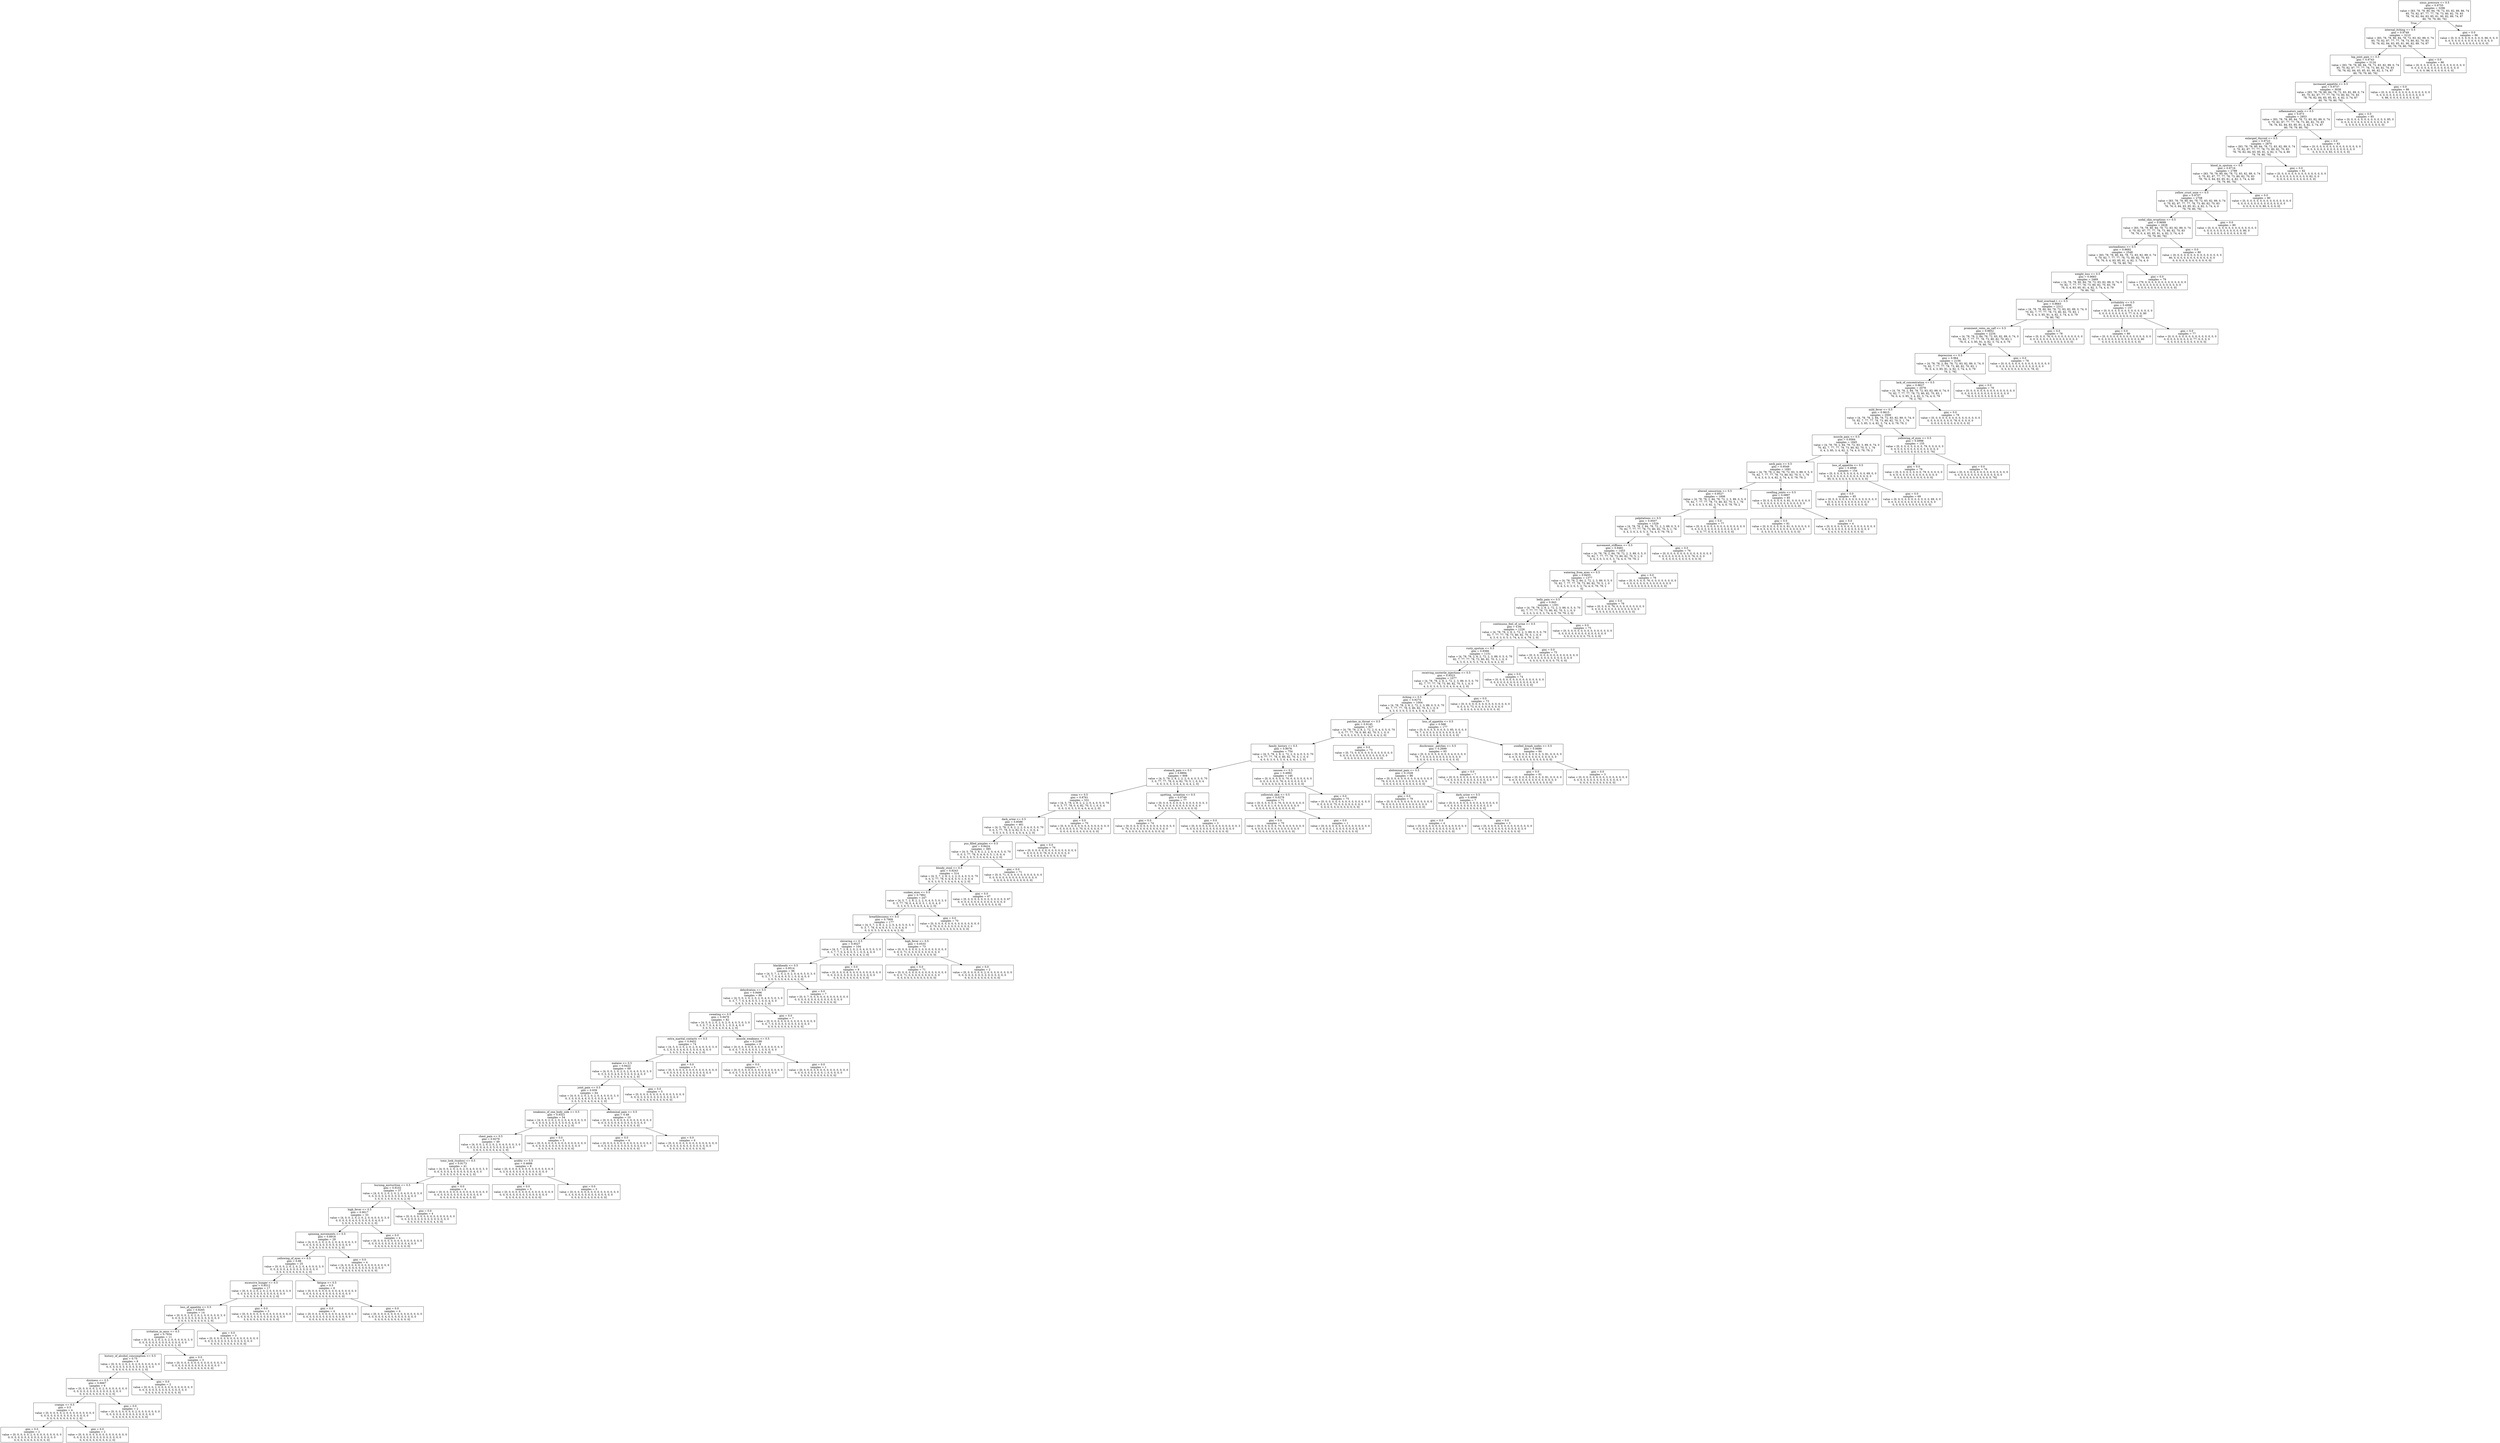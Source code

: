 digraph Tree {
node [shape=box] ;
0 [label="sinus_pressure <= 0.5\ngini = 0.9755\nsamples = 3296\nvalue = [83, 78, 78, 80, 84, 78, 72, 83, 82, 89, 86, 74\n85, 70, 82, 87, 77, 77, 78, 73, 80, 82, 70, 83\n78, 76, 82, 84, 83, 85, 81, 90, 82, 89, 74, 87\n80, 79, 79, 80, 76]"] ;
1 [label="internal_itching <= 0.5\ngini = 0.9749\nsamples = 3210\nvalue = [83, 78, 78, 80, 84, 78, 72, 83, 82, 89, 0, 74\n85, 70, 82, 87, 77, 77, 78, 73, 80, 82, 70, 83\n78, 76, 82, 84, 83, 85, 81, 90, 82, 89, 74, 87\n80, 79, 79, 80, 76]"] ;
0 -> 1 [labeldistance=2.5, labelangle=45, headlabel="True"] ;
2 [label="hip_joint_pain <= 0.5\ngini = 0.9743\nsamples = 3124\nvalue = [83, 78, 78, 80, 84, 78, 72, 83, 82, 89, 0, 74\n85, 70, 82, 87, 77, 77, 78, 73, 80, 82, 70, 83\n78, 76, 82, 84, 83, 85, 81, 90, 82, 3, 74, 87\n80, 79, 79, 80, 76]"] ;
1 -> 2 ;
3 [label="increased_appetite <= 0.5\ngini = 0.9737\nsamples = 3038\nvalue = [83, 78, 78, 80, 84, 78, 72, 83, 82, 89, 0, 74\n85, 70, 82, 87, 77, 77, 78, 73, 80, 82, 70, 83\n78, 76, 82, 84, 83, 85, 81, 4, 82, 3, 74, 87\n80, 79, 79, 80, 76]"] ;
2 -> 3 ;
4 [label="inflammatory_nails <= 0.5\ngini = 0.973\nsamples = 2953\nvalue = [83, 78, 78, 80, 84, 78, 72, 83, 82, 89, 0, 74\n0, 70, 82, 87, 77, 77, 78, 73, 80, 82, 70, 83\n78, 76, 82, 84, 83, 85, 81, 4, 82, 3, 74, 87\n80, 79, 79, 80, 76]"] ;
3 -> 4 ;
5 [label="enlarged_thyroid <= 0.5\ngini = 0.9723\nsamples = 2870\nvalue = [83, 78, 78, 80, 84, 78, 72, 83, 82, 89, 0, 74\n0, 70, 82, 87, 77, 77, 78, 73, 80, 82, 70, 83\n78, 76, 82, 84, 83, 85, 81, 4, 82, 3, 74, 4, 80\n79, 79, 80, 76]"] ;
4 -> 5 ;
6 [label="blood_in_sputum <= 0.5\ngini = 0.9716\nsamples = 2788\nvalue = [83, 78, 78, 80, 84, 78, 72, 83, 82, 89, 0, 74\n0, 70, 82, 87, 77, 77, 78, 73, 80, 82, 70, 83\n78, 76, 0, 84, 83, 85, 81, 4, 82, 3, 74, 4, 80\n79, 79, 80, 76]"] ;
5 -> 6 ;
7 [label="yellow_crust_ooze <= 0.5\ngini = 0.9707\nsamples = 2708\nvalue = [83, 78, 78, 80, 84, 78, 72, 83, 82, 89, 0, 74\n0, 70, 82, 87, 77, 77, 78, 73, 80, 82, 70, 83\n78, 76, 0, 84, 83, 85, 81, 4, 82, 3, 74, 4, 0\n79, 79, 80, 76]"] ;
6 -> 7 ;
8 [label="nodal_skin_eruptions <= 0.5\ngini = 0.9699\nsamples = 2628\nvalue = [83, 78, 78, 80, 84, 78, 72, 83, 82, 89, 0, 74\n0, 70, 82, 87, 77, 77, 78, 73, 80, 82, 70, 83\n78, 76, 0, 4, 83, 85, 81, 4, 82, 3, 74, 4, 0\n79, 79, 80, 76]"] ;
7 -> 8 ;
9 [label="unsteadiness <= 0.5\ngini = 0.9692\nsamples = 2548\nvalue = [83, 78, 78, 80, 84, 78, 72, 83, 82, 89, 0, 74\n0, 70, 82, 7, 77, 77, 78, 73, 80, 82, 70, 83\n78, 76, 0, 4, 83, 85, 81, 4, 82, 3, 74, 4, 0\n79, 79, 80, 76]"] ;
8 -> 9 ;
10 [label="weight_loss <= 0.5\ngini = 0.9683\nsamples = 2469\nvalue = [4, 78, 78, 80, 84, 78, 72, 83, 82, 89, 0, 74, 0\n70, 82, 7, 77, 77, 78, 73, 80, 82, 70, 83, 78\n76, 0, 4, 83, 85, 81, 4, 82, 3, 74, 4, 0, 79\n79, 80, 76]"] ;
9 -> 10 ;
11 [label="fluid_overload.1 <= 0.5\ngini = 0.9663\nsamples = 2312\nvalue = [4, 78, 78, 80, 84, 78, 72, 83, 82, 89, 0, 74, 0\n70, 82, 7, 77, 77, 78, 73, 80, 82, 70, 83, 1\n76, 0, 4, 3, 85, 81, 4, 82, 3, 74, 4, 0, 79\n79, 80, 76]"] ;
10 -> 11 ;
12 [label="prominent_veins_on_calf <= 0.5\ngini = 0.9652\nsamples = 2234\nvalue = [4, 78, 78, 2, 84, 78, 72, 83, 82, 89, 0, 74, 0\n70, 82, 7, 77, 77, 78, 73, 80, 82, 70, 83, 1\n76, 0, 4, 3, 85, 81, 4, 82, 3, 74, 4, 0, 79\n79, 80, 76]"] ;
11 -> 12 ;
13 [label="depression <= 0.5\ngini = 0.964\nsamples = 2156\nvalue = [4, 78, 78, 2, 84, 78, 72, 83, 82, 89, 0, 74, 0\n70, 82, 7, 77, 77, 78, 73, 80, 82, 70, 83, 1\n76, 0, 4, 3, 85, 81, 4, 82, 3, 74, 4, 0, 79\n79, 2, 76]"] ;
12 -> 13 ;
14 [label="lack_of_concentration <= 0.5\ngini = 0.9627\nsamples = 2078\nvalue = [4, 78, 78, 2, 84, 78, 72, 83, 82, 89, 0, 74, 0\n70, 82, 7, 77, 77, 78, 73, 80, 82, 70, 83, 1\n76, 0, 4, 3, 85, 3, 4, 82, 3, 74, 4, 0, 79\n79, 2, 76]"] ;
13 -> 14 ;
15 [label="mild_fever <= 0.5\ngini = 0.9615\nsamples = 2000\nvalue = [4, 78, 78, 2, 84, 78, 72, 83, 82, 89, 0, 74, 0\n70, 82, 7, 77, 77, 78, 73, 80, 82, 70, 5, 1, 76\n0, 4, 3, 85, 3, 4, 82, 3, 74, 4, 0, 79, 79, 2\n76]"] ;
14 -> 15 ;
16 [label="muscle_pain <= 0.5\ngini = 0.9584\nsamples = 1845\nvalue = [4, 78, 78, 2, 84, 78, 72, 83, 3, 89, 0, 74, 0\n70, 82, 7, 77, 77, 78, 73, 80, 82, 70, 5, 1, 76\n0, 4, 3, 85, 3, 4, 82, 3, 74, 4, 0, 79, 79, 2\n0]"] ;
15 -> 16 ;
17 [label="neck_pain <= 0.5\ngini = 0.9549\nsamples = 1691\nvalue = [4, 78, 78, 2, 84, 78, 72, 83, 3, 89, 0, 5, 0\n70, 82, 7, 77, 77, 78, 73, 80, 82, 70, 5, 1, 76\n0, 4, 3, 0, 3, 4, 82, 3, 74, 4, 0, 79, 79, 2\n0]"] ;
16 -> 17 ;
18 [label="altered_sensorium <= 0.5\ngini = 0.9527\nsamples = 1606\nvalue = [4, 78, 78, 2, 84, 78, 72, 2, 3, 89, 0, 5, 0\n70, 82, 7, 77, 77, 78, 73, 80, 82, 70, 5, 1, 76\n0, 4, 3, 0, 3, 0, 82, 3, 74, 4, 0, 79, 79, 2\n0]"] ;
17 -> 18 ;
19 [label="palpitations <= 0.5\ngini = 0.9507\nsamples = 1529\nvalue = [4, 78, 78, 2, 84, 78, 72, 2, 3, 89, 0, 5, 0\n70, 82, 7, 77, 77, 78, 73, 80, 82, 70, 5, 1, 76\n0, 4, 3, 0, 3, 0, 5, 3, 74, 4, 0, 79, 79, 2\n0]"] ;
18 -> 19 ;
20 [label="movement_stiffness <= 0.5\ngini = 0.9481\nsamples = 1453\nvalue = [4, 78, 78, 2, 84, 78, 72, 2, 3, 89, 0, 5, 0\n70, 82, 7, 77, 77, 78, 73, 80, 82, 70, 5, 1, 0\n0, 4, 3, 0, 3, 0, 5, 3, 74, 4, 0, 79, 79, 2\n0]"] ;
19 -> 20 ;
21 [label="watering_from_eyes <= 0.5\ngini = 0.9455\nsamples = 1377\nvalue = [4, 78, 78, 2, 84, 2, 72, 2, 3, 89, 0, 5, 0\n70, 82, 7, 77, 77, 78, 73, 80, 82, 70, 5, 1, 0\n0, 4, 3, 0, 3, 0, 5, 3, 74, 4, 0, 79, 79, 2\n0]"] ;
20 -> 21 ;
22 [label="belly_pain <= 0.5\ngini = 0.943\nsamples = 1301\nvalue = [4, 78, 78, 2, 8, 2, 72, 2, 3, 89, 0, 5, 0, 70\n82, 7, 77, 77, 78, 73, 80, 82, 70, 5, 1, 0, 0\n4, 3, 0, 3, 0, 5, 3, 74, 4, 0, 79, 79, 2, 0]"] ;
21 -> 22 ;
23 [label="continuous_feel_of_urine <= 0.5\ngini = 0.94\nsamples = 1226\nvalue = [4, 78, 78, 2, 8, 2, 72, 2, 3, 89, 0, 5, 0, 70\n82, 7, 77, 77, 78, 73, 80, 82, 70, 5, 1, 0, 0\n4, 3, 0, 3, 0, 5, 3, 74, 4, 0, 4, 79, 2, 0]"] ;
22 -> 23 ;
24 [label="rusty_sputum <= 0.5\ngini = 0.9366\nsamples = 1151\nvalue = [4, 78, 78, 2, 8, 2, 72, 2, 3, 89, 0, 5, 0, 70\n82, 7, 77, 77, 78, 73, 80, 82, 70, 5, 1, 0, 0\n4, 3, 0, 3, 0, 5, 3, 74, 4, 0, 4, 4, 2, 0]"] ;
23 -> 24 ;
25 [label="receiving_unsterile_injections <= 0.5\ngini = 0.9323\nsamples = 1077\nvalue = [4, 78, 78, 2, 8, 2, 72, 2, 3, 89, 0, 5, 0, 70\n82, 7, 77, 77, 78, 73, 80, 82, 70, 5, 1, 0, 0\n4, 3, 0, 3, 0, 5, 3, 0, 4, 0, 4, 4, 2, 0]"] ;
24 -> 25 ;
26 [label="itching <= 0.5\ngini = 0.9274\nsamples = 1004\nvalue = [4, 78, 78, 2, 8, 2, 72, 2, 3, 89, 0, 5, 0, 70\n82, 7, 77, 77, 78, 0, 80, 82, 70, 5, 1, 0, 0\n4, 3, 0, 3, 0, 5, 3, 0, 4, 0, 4, 4, 2, 0]"] ;
25 -> 26 ;
27 [label="patches_in_throat <= 0.5\ngini = 0.9145\nsamples = 827\nvalue = [4, 78, 78, 2, 8, 2, 72, 2, 0, 4, 0, 5, 0, 70\n3, 0, 77, 77, 78, 0, 80, 82, 70, 5, 1, 0, 0\n4, 0, 0, 3, 0, 5, 3, 0, 4, 0, 4, 4, 2, 0]"] ;
26 -> 27 ;
28 [label="family_history <= 0.5\ngini = 0.9078\nsamples = 754\nvalue = [4, 5, 78, 2, 8, 2, 72, 2, 0, 4, 0, 5, 0, 70\n3, 0, 77, 77, 78, 0, 80, 82, 70, 5, 1, 0, 0\n4, 0, 0, 3, 0, 5, 3, 0, 4, 0, 4, 4, 2, 0]"] ;
27 -> 28 ;
29 [label="stomach_pain <= 0.5\ngini = 0.8894\nsamples = 608\nvalue = [4, 5, 78, 2, 8, 2, 2, 2, 0, 4, 0, 5, 0, 70\n3, 0, 77, 77, 78, 0, 4, 82, 70, 5, 1, 0, 0, 4\n0, 0, 3, 0, 5, 3, 0, 4, 0, 4, 4, 2, 0]"] ;
28 -> 29 ;
30 [label="coma <= 0.5\ngini = 0.8761\nsamples = 531\nvalue = [4, 5, 78, 2, 8, 2, 2, 2, 0, 4, 0, 5, 0, 70\n0, 0, 3, 77, 78, 0, 4, 82, 70, 5, 1, 0, 0, 4\n0, 0, 3, 0, 5, 3, 0, 4, 0, 4, 4, 2, 0]"] ;
29 -> 30 ;
31 [label="dark_urine <= 0.5\ngini = 0.8586\nsamples = 461\nvalue = [4, 5, 78, 2, 8, 2, 2, 2, 0, 4, 0, 5, 0, 70\n0, 0, 3, 77, 78, 0, 4, 82, 0, 5, 1, 0, 0, 4\n0, 0, 3, 0, 5, 3, 0, 4, 0, 4, 4, 2, 0]"] ;
30 -> 31 ;
32 [label="pus_filled_pimples <= 0.5\ngini = 0.8424\nsamples = 385\nvalue = [4, 5, 78, 2, 8, 2, 2, 2, 0, 4, 0, 5, 0, 70\n0, 0, 3, 77, 78, 0, 4, 6, 0, 5, 1, 0, 0, 4\n0, 0, 3, 0, 5, 3, 0, 4, 0, 4, 4, 2, 0]"] ;
31 -> 32 ;
33 [label="bloody_stool <= 0.5\ngini = 0.8243\nsamples = 314\nvalue = [4, 5, 7, 2, 8, 2, 2, 2, 0, 4, 0, 5, 0, 70\n0, 0, 3, 77, 78, 0, 4, 6, 0, 5, 1, 0, 0, 4\n0, 0, 3, 0, 5, 3, 0, 4, 0, 4, 4, 2, 0]"] ;
32 -> 33 ;
34 [label="sunken_eyes <= 0.5\ngini = 0.7962\nsamples = 247\nvalue = [4, 5, 7, 2, 8, 2, 2, 2, 0, 4, 0, 5, 0, 3, 0\n0, 3, 77, 78, 0, 4, 6, 0, 5, 1, 0, 0, 4, 0\n0, 3, 0, 5, 3, 0, 4, 0, 4, 4, 2, 0]"] ;
33 -> 34 ;
35 [label="breathlessness <= 0.5\ngini = 0.7909\nsamples = 177\nvalue = [4, 5, 7, 2, 8, 2, 2, 2, 0, 4, 0, 5, 0, 3, 0\n0, 3, 7, 78, 0, 4, 6, 0, 5, 1, 0, 0, 4, 0\n0, 3, 0, 5, 3, 0, 4, 0, 4, 4, 2, 0]"] ;
34 -> 35 ;
36 [label="shivering <= 0.5\ngini = 0.9527\nsamples = 104\nvalue = [4, 5, 7, 2, 8, 2, 0, 2, 0, 4, 0, 5, 0, 3, 0\n0, 3, 7, 7, 0, 4, 6, 0, 5, 1, 0, 0, 4, 0, 0\n3, 0, 5, 3, 0, 4, 0, 4, 4, 2, 0]"] ;
35 -> 36 ;
37 [label="blackheads <= 0.5\ngini = 0.9514\nsamples = 96\nvalue = [4, 5, 7, 2, 0, 2, 0, 2, 0, 4, 0, 5, 0, 3, 0\n0, 3, 7, 7, 0, 4, 6, 0, 5, 1, 0, 0, 4, 0, 0\n3, 0, 5, 3, 0, 4, 0, 4, 4, 2, 0]"] ;
36 -> 37 ;
38 [label="dehydration <= 0.5\ngini = 0.9496\nsamples = 89\nvalue = [4, 5, 0, 2, 0, 2, 0, 2, 0, 4, 0, 5, 0, 3, 0\n0, 3, 7, 7, 0, 4, 6, 0, 5, 1, 0, 0, 4, 0, 0\n3, 0, 5, 3, 0, 4, 0, 4, 4, 2, 0]"] ;
37 -> 38 ;
39 [label="sweating <= 0.5\ngini = 0.9479\nsamples = 82\nvalue = [4, 5, 0, 2, 0, 2, 0, 2, 0, 4, 0, 5, 0, 3, 0\n0, 3, 0, 7, 0, 4, 6, 0, 5, 1, 0, 0, 4, 0, 0\n3, 0, 5, 3, 0, 4, 0, 4, 4, 2, 0]"] ;
38 -> 39 ;
40 [label="extra_marital_contacts <= 0.5\ngini = 0.9452\nsamples = 74\nvalue = [4, 5, 0, 2, 0, 2, 0, 2, 0, 4, 0, 5, 0, 3, 0\n0, 3, 0, 0, 0, 4, 6, 0, 5, 0, 0, 0, 4, 0, 0\n3, 0, 5, 3, 0, 4, 0, 4, 4, 2, 0]"] ;
39 -> 40 ;
41 [label="malaise <= 0.5\ngini = 0.9422\nsamples = 69\nvalue = [4, 0, 0, 2, 0, 2, 0, 2, 0, 4, 0, 5, 0, 3, 0\n0, 3, 0, 0, 0, 4, 6, 0, 5, 0, 0, 0, 4, 0, 0\n3, 0, 5, 3, 0, 4, 0, 4, 4, 2, 0]"] ;
40 -> 41 ;
42 [label="joint_pain <= 0.5\ngini = 0.939\nsamples = 64\nvalue = [4, 0, 0, 2, 0, 2, 0, 2, 0, 4, 0, 0, 0, 3, 0\n0, 3, 0, 0, 0, 4, 6, 0, 5, 0, 0, 0, 4, 0, 0\n3, 0, 5, 3, 0, 4, 0, 4, 4, 2, 0]"] ;
41 -> 42 ;
43 [label="weakness_of_one_body_side <= 0.5\ngini = 0.9321\nsamples = 54\nvalue = [4, 0, 0, 2, 0, 2, 0, 2, 0, 4, 0, 0, 0, 3, 0\n0, 3, 0, 0, 0, 4, 0, 0, 5, 0, 0, 0, 4, 0, 0\n3, 0, 5, 3, 0, 0, 0, 4, 4, 2, 0]"] ;
42 -> 43 ;
44 [label="chest_pain <= 0.5\ngini = 0.9279\nsamples = 49\nvalue = [4, 0, 0, 2, 0, 2, 0, 2, 0, 4, 0, 0, 0, 3, 0\n0, 3, 0, 0, 0, 4, 0, 0, 5, 0, 0, 0, 4, 0, 0\n3, 0, 0, 3, 0, 0, 0, 4, 4, 2, 0]"] ;
43 -> 44 ;
45 [label="toxic_look_(typhos) <= 0.5\ngini = 0.9173\nsamples = 41\nvalue = [4, 0, 0, 2, 0, 2, 0, 2, 0, 4, 0, 0, 0, 3, 0\n0, 0, 0, 0, 0, 4, 0, 0, 0, 0, 0, 0, 4, 0, 0\n3, 0, 0, 3, 0, 0, 0, 4, 4, 2, 0]"] ;
44 -> 45 ;
46 [label="burning_micturition <= 0.5\ngini = 0.9102\nsamples = 37\nvalue = [4, 0, 0, 2, 0, 2, 0, 2, 0, 4, 0, 0, 0, 3, 0\n0, 0, 0, 0, 0, 4, 0, 0, 0, 0, 0, 0, 4, 0, 0\n3, 0, 0, 3, 0, 0, 0, 0, 4, 2, 0]"] ;
45 -> 46 ;
47 [label="high_fever <= 0.5\ngini = 0.9017\nsamples = 33\nvalue = [4, 0, 0, 2, 0, 2, 0, 2, 0, 4, 0, 0, 0, 3, 0\n0, 0, 0, 0, 0, 4, 0, 0, 0, 0, 0, 0, 4, 0, 0\n3, 0, 0, 3, 0, 0, 0, 0, 0, 2, 0]"] ;
46 -> 47 ;
48 [label="spinning_movements <= 0.5\ngini = 0.8918\nsamples = 29\nvalue = [4, 0, 0, 2, 0, 2, 0, 2, 0, 4, 0, 0, 0, 3, 0\n0, 0, 0, 0, 0, 4, 0, 0, 0, 0, 0, 0, 0, 0, 0\n3, 0, 0, 3, 0, 0, 0, 0, 0, 2, 0]"] ;
47 -> 48 ;
49 [label="yellowing_of_eyes <= 0.5\ngini = 0.88\nsamples = 25\nvalue = [0, 0, 0, 2, 0, 2, 0, 2, 0, 4, 0, 0, 0, 3, 0\n0, 0, 0, 0, 0, 4, 0, 0, 0, 0, 0, 0, 0, 0, 0\n3, 0, 0, 3, 0, 0, 0, 0, 0, 2, 0]"] ;
48 -> 49 ;
50 [label="excessive_hunger <= 0.5\ngini = 0.8512\nsamples = 17\nvalue = [0, 0, 0, 2, 0, 2, 0, 2, 0, 0, 0, 0, 0, 3, 0\n0, 0, 0, 0, 0, 0, 0, 0, 0, 0, 0, 0, 0, 0, 0\n3, 0, 0, 3, 0, 0, 0, 0, 0, 2, 0]"] ;
49 -> 50 ;
51 [label="loss_of_appetite <= 0.5\ngini = 0.8265\nsamples = 14\nvalue = [0, 0, 0, 2, 0, 2, 0, 2, 0, 0, 0, 0, 0, 3, 0\n0, 0, 0, 0, 0, 0, 0, 0, 0, 0, 0, 0, 0, 0, 0\n0, 0, 0, 3, 0, 0, 0, 0, 0, 2, 0]"] ;
50 -> 51 ;
52 [label="irritation_in_anus <= 0.5\ngini = 0.7934\nsamples = 11\nvalue = [0, 0, 0, 2, 0, 2, 0, 2, 0, 0, 0, 0, 0, 3, 0\n0, 0, 0, 0, 0, 0, 0, 0, 0, 0, 0, 0, 0, 0, 0\n0, 0, 0, 0, 0, 0, 0, 0, 0, 2, 0]"] ;
51 -> 52 ;
53 [label="history_of_alcohol_consumption <= 0.5\ngini = 0.75\nsamples = 8\nvalue = [0, 0, 0, 2, 0, 2, 0, 2, 0, 0, 0, 0, 0, 0, 0\n0, 0, 0, 0, 0, 0, 0, 0, 0, 0, 0, 0, 0, 0, 0\n0, 0, 0, 0, 0, 0, 0, 0, 0, 2, 0]"] ;
52 -> 53 ;
54 [label="dizziness <= 0.5\ngini = 0.6667\nsamples = 6\nvalue = [0, 0, 0, 0, 0, 2, 0, 2, 0, 0, 0, 0, 0, 0, 0\n0, 0, 0, 0, 0, 0, 0, 0, 0, 0, 0, 0, 0, 0, 0\n0, 0, 0, 0, 0, 0, 0, 0, 0, 2, 0]"] ;
53 -> 54 ;
55 [label="cramps <= 0.5\ngini = 0.5\nsamples = 4\nvalue = [0, 0, 0, 0, 0, 2, 0, 0, 0, 0, 0, 0, 0, 0, 0\n0, 0, 0, 0, 0, 0, 0, 0, 0, 0, 0, 0, 0, 0, 0\n0, 0, 0, 0, 0, 0, 0, 0, 0, 2, 0]"] ;
54 -> 55 ;
56 [label="gini = 0.0\nsamples = 2\nvalue = [0, 0, 0, 0, 0, 2, 0, 0, 0, 0, 0, 0, 0, 0, 0\n0, 0, 0, 0, 0, 0, 0, 0, 0, 0, 0, 0, 0, 0, 0\n0, 0, 0, 0, 0, 0, 0, 0, 0, 0, 0]"] ;
55 -> 56 ;
57 [label="gini = 0.0\nsamples = 2\nvalue = [0, 0, 0, 0, 0, 0, 0, 0, 0, 0, 0, 0, 0, 0, 0\n0, 0, 0, 0, 0, 0, 0, 0, 0, 0, 0, 0, 0, 0, 0\n0, 0, 0, 0, 0, 0, 0, 0, 0, 2, 0]"] ;
55 -> 57 ;
58 [label="gini = 0.0\nsamples = 2\nvalue = [0, 0, 0, 0, 0, 0, 0, 2, 0, 0, 0, 0, 0, 0, 0\n0, 0, 0, 0, 0, 0, 0, 0, 0, 0, 0, 0, 0, 0, 0\n0, 0, 0, 0, 0, 0, 0, 0, 0, 0, 0]"] ;
54 -> 58 ;
59 [label="gini = 0.0\nsamples = 2\nvalue = [0, 0, 0, 2, 0, 0, 0, 0, 0, 0, 0, 0, 0, 0, 0\n0, 0, 0, 0, 0, 0, 0, 0, 0, 0, 0, 0, 0, 0, 0\n0, 0, 0, 0, 0, 0, 0, 0, 0, 0, 0]"] ;
53 -> 59 ;
60 [label="gini = 0.0\nsamples = 3\nvalue = [0, 0, 0, 0, 0, 0, 0, 0, 0, 0, 0, 0, 0, 3, 0\n0, 0, 0, 0, 0, 0, 0, 0, 0, 0, 0, 0, 0, 0, 0\n0, 0, 0, 0, 0, 0, 0, 0, 0, 0, 0]"] ;
52 -> 60 ;
61 [label="gini = 0.0\nsamples = 3\nvalue = [0, 0, 0, 0, 0, 0, 0, 0, 0, 0, 0, 0, 0, 0, 0\n0, 0, 0, 0, 0, 0, 0, 0, 0, 0, 0, 0, 0, 0, 0\n0, 0, 0, 3, 0, 0, 0, 0, 0, 0, 0]"] ;
51 -> 61 ;
62 [label="gini = 0.0\nsamples = 3\nvalue = [0, 0, 0, 0, 0, 0, 0, 0, 0, 0, 0, 0, 0, 0, 0\n0, 0, 0, 0, 0, 0, 0, 0, 0, 0, 0, 0, 0, 0, 0\n3, 0, 0, 0, 0, 0, 0, 0, 0, 0, 0]"] ;
50 -> 62 ;
63 [label="fatigue <= 0.5\ngini = 0.5\nsamples = 8\nvalue = [0, 0, 0, 0, 0, 0, 0, 0, 0, 4, 0, 0, 0, 0, 0\n0, 0, 0, 0, 0, 4, 0, 0, 0, 0, 0, 0, 0, 0, 0\n0, 0, 0, 0, 0, 0, 0, 0, 0, 0, 0]"] ;
49 -> 63 ;
64 [label="gini = 0.0\nsamples = 4\nvalue = [0, 0, 0, 0, 0, 0, 0, 0, 0, 4, 0, 0, 0, 0, 0\n0, 0, 0, 0, 0, 0, 0, 0, 0, 0, 0, 0, 0, 0, 0\n0, 0, 0, 0, 0, 0, 0, 0, 0, 0, 0]"] ;
63 -> 64 ;
65 [label="gini = 0.0\nsamples = 4\nvalue = [0, 0, 0, 0, 0, 0, 0, 0, 0, 0, 0, 0, 0, 0, 0\n0, 0, 0, 0, 0, 4, 0, 0, 0, 0, 0, 0, 0, 0, 0\n0, 0, 0, 0, 0, 0, 0, 0, 0, 0, 0]"] ;
63 -> 65 ;
66 [label="gini = 0.0\nsamples = 4\nvalue = [4, 0, 0, 0, 0, 0, 0, 0, 0, 0, 0, 0, 0, 0, 0\n0, 0, 0, 0, 0, 0, 0, 0, 0, 0, 0, 0, 0, 0, 0\n0, 0, 0, 0, 0, 0, 0, 0, 0, 0, 0]"] ;
48 -> 66 ;
67 [label="gini = 0.0\nsamples = 4\nvalue = [0, 0, 0, 0, 0, 0, 0, 0, 0, 0, 0, 0, 0, 0, 0\n0, 0, 0, 0, 0, 0, 0, 0, 0, 0, 0, 0, 4, 0, 0\n0, 0, 0, 0, 0, 0, 0, 0, 0, 0, 0]"] ;
47 -> 67 ;
68 [label="gini = 0.0\nsamples = 4\nvalue = [0, 0, 0, 0, 0, 0, 0, 0, 0, 0, 0, 0, 0, 0, 0\n0, 0, 0, 0, 0, 0, 0, 0, 0, 0, 0, 0, 0, 0, 0\n0, 0, 0, 0, 0, 0, 0, 0, 4, 0, 0]"] ;
46 -> 68 ;
69 [label="gini = 0.0\nsamples = 4\nvalue = [0, 0, 0, 0, 0, 0, 0, 0, 0, 0, 0, 0, 0, 0, 0\n0, 0, 0, 0, 0, 0, 0, 0, 0, 0, 0, 0, 0, 0, 0\n0, 0, 0, 0, 0, 0, 0, 4, 0, 0, 0]"] ;
45 -> 69 ;
70 [label="acidity <= 0.5\ngini = 0.4688\nsamples = 8\nvalue = [0, 0, 0, 0, 0, 0, 0, 0, 0, 0, 0, 0, 0, 0, 0\n0, 3, 0, 0, 0, 0, 0, 0, 5, 0, 0, 0, 0, 0, 0\n0, 0, 0, 0, 0, 0, 0, 0, 0, 0, 0]"] ;
44 -> 70 ;
71 [label="gini = 0.0\nsamples = 5\nvalue = [0, 0, 0, 0, 0, 0, 0, 0, 0, 0, 0, 0, 0, 0, 0\n0, 0, 0, 0, 0, 0, 0, 0, 5, 0, 0, 0, 0, 0, 0\n0, 0, 0, 0, 0, 0, 0, 0, 0, 0, 0]"] ;
70 -> 71 ;
72 [label="gini = 0.0\nsamples = 3\nvalue = [0, 0, 0, 0, 0, 0, 0, 0, 0, 0, 0, 0, 0, 0, 0\n0, 3, 0, 0, 0, 0, 0, 0, 0, 0, 0, 0, 0, 0, 0\n0, 0, 0, 0, 0, 0, 0, 0, 0, 0, 0]"] ;
70 -> 72 ;
73 [label="gini = 0.0\nsamples = 5\nvalue = [0, 0, 0, 0, 0, 0, 0, 0, 0, 0, 0, 0, 0, 0, 0\n0, 0, 0, 0, 0, 0, 0, 0, 0, 0, 0, 0, 0, 0, 0\n0, 0, 5, 0, 0, 0, 0, 0, 0, 0, 0]"] ;
43 -> 73 ;
74 [label="abdominal_pain <= 0.5\ngini = 0.48\nsamples = 10\nvalue = [0, 0, 0, 0, 0, 0, 0, 0, 0, 0, 0, 0, 0, 0, 0\n0, 0, 0, 0, 0, 0, 6, 0, 0, 0, 0, 0, 0, 0, 0\n0, 0, 0, 0, 0, 4, 0, 0, 0, 0, 0]"] ;
42 -> 74 ;
75 [label="gini = 0.0\nsamples = 4\nvalue = [0, 0, 0, 0, 0, 0, 0, 0, 0, 0, 0, 0, 0, 0, 0\n0, 0, 0, 0, 0, 0, 0, 0, 0, 0, 0, 0, 0, 0, 0\n0, 0, 0, 0, 0, 4, 0, 0, 0, 0, 0]"] ;
74 -> 75 ;
76 [label="gini = 0.0\nsamples = 6\nvalue = [0, 0, 0, 0, 0, 0, 0, 0, 0, 0, 0, 0, 0, 0, 0\n0, 0, 0, 0, 0, 0, 6, 0, 0, 0, 0, 0, 0, 0, 0\n0, 0, 0, 0, 0, 0, 0, 0, 0, 0, 0]"] ;
74 -> 76 ;
77 [label="gini = 0.0\nsamples = 5\nvalue = [0, 0, 0, 0, 0, 0, 0, 0, 0, 0, 0, 5, 0, 0, 0\n0, 0, 0, 0, 0, 0, 0, 0, 0, 0, 0, 0, 0, 0, 0\n0, 0, 0, 0, 0, 0, 0, 0, 0, 0, 0]"] ;
41 -> 77 ;
78 [label="gini = 0.0\nsamples = 5\nvalue = [0, 5, 0, 0, 0, 0, 0, 0, 0, 0, 0, 0, 0, 0, 0\n0, 0, 0, 0, 0, 0, 0, 0, 0, 0, 0, 0, 0, 0, 0\n0, 0, 0, 0, 0, 0, 0, 0, 0, 0, 0]"] ;
40 -> 78 ;
79 [label="muscle_weakness <= 0.5\ngini = 0.2188\nsamples = 8\nvalue = [0, 0, 0, 0, 0, 0, 0, 0, 0, 0, 0, 0, 0, 0, 0\n0, 0, 0, 7, 0, 0, 0, 0, 0, 1, 0, 0, 0, 0, 0\n0, 0, 0, 0, 0, 0, 0, 0, 0, 0, 0]"] ;
39 -> 79 ;
80 [label="gini = 0.0\nsamples = 7\nvalue = [0, 0, 0, 0, 0, 0, 0, 0, 0, 0, 0, 0, 0, 0, 0\n0, 0, 0, 7, 0, 0, 0, 0, 0, 0, 0, 0, 0, 0, 0\n0, 0, 0, 0, 0, 0, 0, 0, 0, 0, 0]"] ;
79 -> 80 ;
81 [label="gini = 0.0\nsamples = 1\nvalue = [0, 0, 0, 0, 0, 0, 0, 0, 0, 0, 0, 0, 0, 0, 0\n0, 0, 0, 0, 0, 0, 0, 0, 0, 1, 0, 0, 0, 0, 0\n0, 0, 0, 0, 0, 0, 0, 0, 0, 0, 0]"] ;
79 -> 81 ;
82 [label="gini = 0.0\nsamples = 7\nvalue = [0, 0, 0, 0, 0, 0, 0, 0, 0, 0, 0, 0, 0, 0, 0\n0, 0, 7, 0, 0, 0, 0, 0, 0, 0, 0, 0, 0, 0, 0\n0, 0, 0, 0, 0, 0, 0, 0, 0, 0, 0]"] ;
38 -> 82 ;
83 [label="gini = 0.0\nsamples = 7\nvalue = [0, 0, 7, 0, 0, 0, 0, 0, 0, 0, 0, 0, 0, 0, 0\n0, 0, 0, 0, 0, 0, 0, 0, 0, 0, 0, 0, 0, 0, 0\n0, 0, 0, 0, 0, 0, 0, 0, 0, 0, 0]"] ;
37 -> 83 ;
84 [label="gini = 0.0\nsamples = 8\nvalue = [0, 0, 0, 0, 8, 0, 0, 0, 0, 0, 0, 0, 0, 0, 0\n0, 0, 0, 0, 0, 0, 0, 0, 0, 0, 0, 0, 0, 0, 0\n0, 0, 0, 0, 0, 0, 0, 0, 0, 0, 0]"] ;
36 -> 84 ;
85 [label="high_fever <= 0.5\ngini = 0.0533\nsamples = 73\nvalue = [0, 0, 0, 0, 0, 0, 2, 0, 0, 0, 0, 0, 0, 0, 0\n0, 0, 0, 71, 0, 0, 0, 0, 0, 0, 0, 0, 0, 0\n0, 0, 0, 0, 0, 0, 0, 0, 0, 0, 0, 0]"] ;
35 -> 85 ;
86 [label="gini = 0.0\nsamples = 71\nvalue = [0, 0, 0, 0, 0, 0, 0, 0, 0, 0, 0, 0, 0, 0, 0\n0, 0, 0, 71, 0, 0, 0, 0, 0, 0, 0, 0, 0, 0\n0, 0, 0, 0, 0, 0, 0, 0, 0, 0, 0, 0]"] ;
85 -> 86 ;
87 [label="gini = 0.0\nsamples = 2\nvalue = [0, 0, 0, 0, 0, 0, 2, 0, 0, 0, 0, 0, 0, 0, 0\n0, 0, 0, 0, 0, 0, 0, 0, 0, 0, 0, 0, 0, 0, 0\n0, 0, 0, 0, 0, 0, 0, 0, 0, 0, 0]"] ;
85 -> 87 ;
88 [label="gini = 0.0\nsamples = 70\nvalue = [0, 0, 0, 0, 0, 0, 0, 0, 0, 0, 0, 0, 0, 0, 0\n0, 0, 70, 0, 0, 0, 0, 0, 0, 0, 0, 0, 0, 0\n0, 0, 0, 0, 0, 0, 0, 0, 0, 0, 0, 0]"] ;
34 -> 88 ;
89 [label="gini = 0.0\nsamples = 67\nvalue = [0, 0, 0, 0, 0, 0, 0, 0, 0, 0, 0, 0, 0, 67\n0, 0, 0, 0, 0, 0, 0, 0, 0, 0, 0, 0, 0, 0, 0\n0, 0, 0, 0, 0, 0, 0, 0, 0, 0, 0, 0]"] ;
33 -> 89 ;
90 [label="gini = 0.0\nsamples = 71\nvalue = [0, 0, 71, 0, 0, 0, 0, 0, 0, 0, 0, 0, 0, 0\n0, 0, 0, 0, 0, 0, 0, 0, 0, 0, 0, 0, 0, 0, 0\n0, 0, 0, 0, 0, 0, 0, 0, 0, 0, 0, 0]"] ;
32 -> 90 ;
91 [label="gini = 0.0\nsamples = 76\nvalue = [0, 0, 0, 0, 0, 0, 0, 0, 0, 0, 0, 0, 0, 0, 0\n0, 0, 0, 0, 0, 0, 76, 0, 0, 0, 0, 0, 0, 0\n0, 0, 0, 0, 0, 0, 0, 0, 0, 0, 0, 0]"] ;
31 -> 91 ;
92 [label="gini = 0.0\nsamples = 70\nvalue = [0, 0, 0, 0, 0, 0, 0, 0, 0, 0, 0, 0, 0, 0, 0\n0, 0, 0, 0, 0, 0, 0, 70, 0, 0, 0, 0, 0, 0\n0, 0, 0, 0, 0, 0, 0, 0, 0, 0, 0, 0]"] ;
30 -> 92 ;
93 [label="spotting_ urination <= 0.5\ngini = 0.0749\nsamples = 77\nvalue = [0, 0, 0, 0, 0, 0, 0, 0, 0, 0, 0, 0, 0, 0, 3\n0, 74, 0, 0, 0, 0, 0, 0, 0, 0, 0, 0, 0, 0\n0, 0, 0, 0, 0, 0, 0, 0, 0, 0, 0, 0]"] ;
29 -> 93 ;
94 [label="gini = 0.0\nsamples = 74\nvalue = [0, 0, 0, 0, 0, 0, 0, 0, 0, 0, 0, 0, 0, 0, 0\n0, 74, 0, 0, 0, 0, 0, 0, 0, 0, 0, 0, 0, 0\n0, 0, 0, 0, 0, 0, 0, 0, 0, 0, 0, 0]"] ;
93 -> 94 ;
95 [label="gini = 0.0\nsamples = 3\nvalue = [0, 0, 0, 0, 0, 0, 0, 0, 0, 0, 0, 0, 0, 0, 3\n0, 0, 0, 0, 0, 0, 0, 0, 0, 0, 0, 0, 0, 0, 0\n0, 0, 0, 0, 0, 0, 0, 0, 0, 0, 0]"] ;
93 -> 95 ;
96 [label="nausea <= 0.5\ngini = 0.4992\nsamples = 146\nvalue = [0, 0, 0, 0, 0, 0, 70, 0, 0, 0, 0, 0, 0, 0\n0, 0, 0, 0, 0, 0, 76, 0, 0, 0, 0, 0, 0, 0\n0, 0, 0, 0, 0, 0, 0, 0, 0, 0, 0, 0, 0]"] ;
28 -> 96 ;
97 [label="yellowish_skin <= 0.5\ngini = 0.0278\nsamples = 71\nvalue = [0, 0, 0, 0, 0, 0, 70, 0, 0, 0, 0, 0, 0, 0\n0, 0, 0, 0, 0, 0, 1, 0, 0, 0, 0, 0, 0, 0, 0\n0, 0, 0, 0, 0, 0, 0, 0, 0, 0, 0, 0]"] ;
96 -> 97 ;
98 [label="gini = 0.0\nsamples = 70\nvalue = [0, 0, 0, 0, 0, 0, 70, 0, 0, 0, 0, 0, 0, 0\n0, 0, 0, 0, 0, 0, 0, 0, 0, 0, 0, 0, 0, 0, 0\n0, 0, 0, 0, 0, 0, 0, 0, 0, 0, 0, 0]"] ;
97 -> 98 ;
99 [label="gini = 0.0\nsamples = 1\nvalue = [0, 0, 0, 0, 0, 0, 0, 0, 0, 0, 0, 0, 0, 0, 0\n0, 0, 0, 0, 0, 1, 0, 0, 0, 0, 0, 0, 0, 0, 0\n0, 0, 0, 0, 0, 0, 0, 0, 0, 0, 0]"] ;
97 -> 99 ;
100 [label="gini = 0.0\nsamples = 75\nvalue = [0, 0, 0, 0, 0, 0, 0, 0, 0, 0, 0, 0, 0, 0, 0\n0, 0, 0, 0, 0, 75, 0, 0, 0, 0, 0, 0, 0, 0\n0, 0, 0, 0, 0, 0, 0, 0, 0, 0, 0, 0]"] ;
96 -> 100 ;
101 [label="gini = 0.0\nsamples = 73\nvalue = [0, 73, 0, 0, 0, 0, 0, 0, 0, 0, 0, 0, 0, 0\n0, 0, 0, 0, 0, 0, 0, 0, 0, 0, 0, 0, 0, 0, 0\n0, 0, 0, 0, 0, 0, 0, 0, 0, 0, 0, 0]"] ;
27 -> 101 ;
102 [label="loss_of_appetite <= 0.5\ngini = 0.568\nsamples = 177\nvalue = [0, 0, 0, 0, 0, 0, 0, 0, 3, 85, 0, 0, 0, 0\n79, 7, 0, 0, 0, 0, 0, 0, 0, 0, 0, 0, 0, 0\n3, 0, 0, 0, 0, 0, 0, 0, 0, 0, 0, 0, 0]"] ;
26 -> 102 ;
103 [label="dischromic _patches <= 0.5\ngini = 0.2699\nsamples = 93\nvalue = [0, 0, 0, 0, 0, 0, 0, 0, 0, 4, 0, 0, 0, 0\n79, 7, 0, 0, 0, 0, 0, 0, 0, 0, 0, 0, 0, 0\n3, 0, 0, 0, 0, 0, 0, 0, 0, 0, 0, 0, 0]"] ;
102 -> 103 ;
104 [label="abdominal_pain <= 0.5\ngini = 0.1528\nsamples = 86\nvalue = [0, 0, 0, 0, 0, 0, 0, 0, 0, 4, 0, 0, 0, 0\n79, 0, 0, 0, 0, 0, 0, 0, 0, 0, 0, 0, 0, 0\n3, 0, 0, 0, 0, 0, 0, 0, 0, 0, 0, 0, 0]"] ;
103 -> 104 ;
105 [label="gini = 0.0\nsamples = 79\nvalue = [0, 0, 0, 0, 0, 0, 0, 0, 0, 0, 0, 0, 0, 0\n79, 0, 0, 0, 0, 0, 0, 0, 0, 0, 0, 0, 0, 0\n0, 0, 0, 0, 0, 0, 0, 0, 0, 0, 0, 0, 0]"] ;
104 -> 105 ;
106 [label="dark_urine <= 0.5\ngini = 0.4898\nsamples = 7\nvalue = [0, 0, 0, 0, 0, 0, 0, 0, 0, 4, 0, 0, 0, 0, 0\n0, 0, 0, 0, 0, 0, 0, 0, 0, 0, 0, 0, 0, 3, 0\n0, 0, 0, 0, 0, 0, 0, 0, 0, 0, 0]"] ;
104 -> 106 ;
107 [label="gini = 0.0\nsamples = 4\nvalue = [0, 0, 0, 0, 0, 0, 0, 0, 0, 4, 0, 0, 0, 0, 0\n0, 0, 0, 0, 0, 0, 0, 0, 0, 0, 0, 0, 0, 0, 0\n0, 0, 0, 0, 0, 0, 0, 0, 0, 0, 0]"] ;
106 -> 107 ;
108 [label="gini = 0.0\nsamples = 3\nvalue = [0, 0, 0, 0, 0, 0, 0, 0, 0, 0, 0, 0, 0, 0, 0\n0, 0, 0, 0, 0, 0, 0, 0, 0, 0, 0, 0, 0, 3, 0\n0, 0, 0, 0, 0, 0, 0, 0, 0, 0, 0]"] ;
106 -> 108 ;
109 [label="gini = 0.0\nsamples = 7\nvalue = [0, 0, 0, 0, 0, 0, 0, 0, 0, 0, 0, 0, 0, 0, 0\n7, 0, 0, 0, 0, 0, 0, 0, 0, 0, 0, 0, 0, 0, 0\n0, 0, 0, 0, 0, 0, 0, 0, 0, 0, 0]"] ;
103 -> 109 ;
110 [label="swelled_lymph_nodes <= 0.5\ngini = 0.0689\nsamples = 84\nvalue = [0, 0, 0, 0, 0, 0, 0, 0, 3, 81, 0, 0, 0, 0\n0, 0, 0, 0, 0, 0, 0, 0, 0, 0, 0, 0, 0, 0, 0\n0, 0, 0, 0, 0, 0, 0, 0, 0, 0, 0, 0]"] ;
102 -> 110 ;
111 [label="gini = 0.0\nsamples = 81\nvalue = [0, 0, 0, 0, 0, 0, 0, 0, 0, 81, 0, 0, 0, 0\n0, 0, 0, 0, 0, 0, 0, 0, 0, 0, 0, 0, 0, 0, 0\n0, 0, 0, 0, 0, 0, 0, 0, 0, 0, 0, 0]"] ;
110 -> 111 ;
112 [label="gini = 0.0\nsamples = 3\nvalue = [0, 0, 0, 0, 0, 0, 0, 0, 3, 0, 0, 0, 0, 0, 0\n0, 0, 0, 0, 0, 0, 0, 0, 0, 0, 0, 0, 0, 0, 0\n0, 0, 0, 0, 0, 0, 0, 0, 0, 0, 0]"] ;
110 -> 112 ;
113 [label="gini = 0.0\nsamples = 73\nvalue = [0, 0, 0, 0, 0, 0, 0, 0, 0, 0, 0, 0, 0, 0, 0\n0, 0, 0, 0, 73, 0, 0, 0, 0, 0, 0, 0, 0, 0\n0, 0, 0, 0, 0, 0, 0, 0, 0, 0, 0, 0]"] ;
25 -> 113 ;
114 [label="gini = 0.0\nsamples = 74\nvalue = [0, 0, 0, 0, 0, 0, 0, 0, 0, 0, 0, 0, 0, 0, 0\n0, 0, 0, 0, 0, 0, 0, 0, 0, 0, 0, 0, 0, 0, 0\n0, 0, 0, 0, 74, 0, 0, 0, 0, 0, 0]"] ;
24 -> 114 ;
115 [label="gini = 0.0\nsamples = 75\nvalue = [0, 0, 0, 0, 0, 0, 0, 0, 0, 0, 0, 0, 0, 0, 0\n0, 0, 0, 0, 0, 0, 0, 0, 0, 0, 0, 0, 0, 0, 0\n0, 0, 0, 0, 0, 0, 0, 0, 75, 0, 0]"] ;
23 -> 115 ;
116 [label="gini = 0.0\nsamples = 75\nvalue = [0, 0, 0, 0, 0, 0, 0, 0, 0, 0, 0, 0, 0, 0, 0\n0, 0, 0, 0, 0, 0, 0, 0, 0, 0, 0, 0, 0, 0, 0\n0, 0, 0, 0, 0, 0, 0, 75, 0, 0, 0]"] ;
22 -> 116 ;
117 [label="gini = 0.0\nsamples = 76\nvalue = [0, 0, 0, 0, 76, 0, 0, 0, 0, 0, 0, 0, 0, 0\n0, 0, 0, 0, 0, 0, 0, 0, 0, 0, 0, 0, 0, 0, 0\n0, 0, 0, 0, 0, 0, 0, 0, 0, 0, 0, 0]"] ;
21 -> 117 ;
118 [label="gini = 0.0\nsamples = 76\nvalue = [0, 0, 0, 0, 0, 76, 0, 0, 0, 0, 0, 0, 0, 0\n0, 0, 0, 0, 0, 0, 0, 0, 0, 0, 0, 0, 0, 0, 0\n0, 0, 0, 0, 0, 0, 0, 0, 0, 0, 0, 0]"] ;
20 -> 118 ;
119 [label="gini = 0.0\nsamples = 76\nvalue = [0, 0, 0, 0, 0, 0, 0, 0, 0, 0, 0, 0, 0, 0, 0\n0, 0, 0, 0, 0, 0, 0, 0, 0, 0, 76, 0, 0, 0\n0, 0, 0, 0, 0, 0, 0, 0, 0, 0, 0, 0]"] ;
19 -> 119 ;
120 [label="gini = 0.0\nsamples = 77\nvalue = [0, 0, 0, 0, 0, 0, 0, 0, 0, 0, 0, 0, 0, 0, 0\n0, 0, 0, 0, 0, 0, 0, 0, 0, 0, 0, 0, 0, 0, 0\n0, 0, 77, 0, 0, 0, 0, 0, 0, 0, 0]"] ;
18 -> 120 ;
121 [label="swelling_joints <= 0.5\ngini = 0.0897\nsamples = 85\nvalue = [0, 0, 0, 0, 0, 0, 0, 81, 0, 0, 0, 0, 0, 0\n0, 0, 0, 0, 0, 0, 0, 0, 0, 0, 0, 0, 0, 0, 0\n0, 0, 4, 0, 0, 0, 0, 0, 0, 0, 0, 0]"] ;
17 -> 121 ;
122 [label="gini = 0.0\nsamples = 81\nvalue = [0, 0, 0, 0, 0, 0, 0, 81, 0, 0, 0, 0, 0, 0\n0, 0, 0, 0, 0, 0, 0, 0, 0, 0, 0, 0, 0, 0, 0\n0, 0, 0, 0, 0, 0, 0, 0, 0, 0, 0, 0]"] ;
121 -> 122 ;
123 [label="gini = 0.0\nsamples = 4\nvalue = [0, 0, 0, 0, 0, 0, 0, 0, 0, 0, 0, 0, 0, 0, 0\n0, 0, 0, 0, 0, 0, 0, 0, 0, 0, 0, 0, 0, 0, 0\n0, 4, 0, 0, 0, 0, 0, 0, 0, 0, 0]"] ;
121 -> 123 ;
124 [label="loss_of_appetite <= 0.5\ngini = 0.4946\nsamples = 154\nvalue = [0, 0, 0, 0, 0, 0, 0, 0, 0, 0, 0, 69, 0, 0\n0, 0, 0, 0, 0, 0, 0, 0, 0, 0, 0, 0, 0, 0, 0\n85, 0, 0, 0, 0, 0, 0, 0, 0, 0, 0, 0]"] ;
16 -> 124 ;
125 [label="gini = 0.0\nsamples = 85\nvalue = [0, 0, 0, 0, 0, 0, 0, 0, 0, 0, 0, 0, 0, 0, 0\n0, 0, 0, 0, 0, 0, 0, 0, 0, 0, 0, 0, 0, 0\n85, 0, 0, 0, 0, 0, 0, 0, 0, 0, 0, 0]"] ;
124 -> 125 ;
126 [label="gini = 0.0\nsamples = 69\nvalue = [0, 0, 0, 0, 0, 0, 0, 0, 0, 0, 0, 69, 0, 0\n0, 0, 0, 0, 0, 0, 0, 0, 0, 0, 0, 0, 0, 0, 0\n0, 0, 0, 0, 0, 0, 0, 0, 0, 0, 0, 0]"] ;
124 -> 126 ;
127 [label="yellowing_of_eyes <= 0.5\ngini = 0.4998\nsamples = 155\nvalue = [0, 0, 0, 0, 0, 0, 0, 0, 79, 0, 0, 0, 0, 0\n0, 0, 0, 0, 0, 0, 0, 0, 0, 0, 0, 0, 0, 0, 0\n0, 0, 0, 0, 0, 0, 0, 0, 0, 0, 0, 76]"] ;
15 -> 127 ;
128 [label="gini = 0.0\nsamples = 79\nvalue = [0, 0, 0, 0, 0, 0, 0, 0, 79, 0, 0, 0, 0, 0\n0, 0, 0, 0, 0, 0, 0, 0, 0, 0, 0, 0, 0, 0, 0\n0, 0, 0, 0, 0, 0, 0, 0, 0, 0, 0, 0]"] ;
127 -> 128 ;
129 [label="gini = 0.0\nsamples = 76\nvalue = [0, 0, 0, 0, 0, 0, 0, 0, 0, 0, 0, 0, 0, 0, 0\n0, 0, 0, 0, 0, 0, 0, 0, 0, 0, 0, 0, 0, 0, 0\n0, 0, 0, 0, 0, 0, 0, 0, 0, 0, 76]"] ;
127 -> 129 ;
130 [label="gini = 0.0\nsamples = 78\nvalue = [0, 0, 0, 0, 0, 0, 0, 0, 0, 0, 0, 0, 0, 0, 0\n0, 0, 0, 0, 0, 0, 0, 0, 78, 0, 0, 0, 0, 0\n0, 0, 0, 0, 0, 0, 0, 0, 0, 0, 0, 0]"] ;
14 -> 130 ;
131 [label="gini = 0.0\nsamples = 78\nvalue = [0, 0, 0, 0, 0, 0, 0, 0, 0, 0, 0, 0, 0, 0, 0\n0, 0, 0, 0, 0, 0, 0, 0, 0, 0, 0, 0, 0, 0, 0\n78, 0, 0, 0, 0, 0, 0, 0, 0, 0, 0]"] ;
13 -> 131 ;
132 [label="gini = 0.0\nsamples = 78\nvalue = [0, 0, 0, 0, 0, 0, 0, 0, 0, 0, 0, 0, 0, 0, 0\n0, 0, 0, 0, 0, 0, 0, 0, 0, 0, 0, 0, 0, 0, 0\n0, 0, 0, 0, 0, 0, 0, 0, 0, 78, 0]"] ;
12 -> 132 ;
133 [label="gini = 0.0\nsamples = 78\nvalue = [0, 0, 0, 78, 0, 0, 0, 0, 0, 0, 0, 0, 0, 0\n0, 0, 0, 0, 0, 0, 0, 0, 0, 0, 0, 0, 0, 0, 0\n0, 0, 0, 0, 0, 0, 0, 0, 0, 0, 0, 0]"] ;
11 -> 133 ;
134 [label="irritability <= 0.5\ngini = 0.4998\nsamples = 157\nvalue = [0, 0, 0, 0, 0, 0, 0, 0, 0, 0, 0, 0, 0, 0, 0\n0, 0, 0, 0, 0, 0, 0, 0, 0, 77, 0, 0, 0, 80\n0, 0, 0, 0, 0, 0, 0, 0, 0, 0, 0, 0]"] ;
10 -> 134 ;
135 [label="gini = 0.0\nsamples = 80\nvalue = [0, 0, 0, 0, 0, 0, 0, 0, 0, 0, 0, 0, 0, 0, 0\n0, 0, 0, 0, 0, 0, 0, 0, 0, 0, 0, 0, 0, 80\n0, 0, 0, 0, 0, 0, 0, 0, 0, 0, 0, 0]"] ;
134 -> 135 ;
136 [label="gini = 0.0\nsamples = 77\nvalue = [0, 0, 0, 0, 0, 0, 0, 0, 0, 0, 0, 0, 0, 0, 0\n0, 0, 0, 0, 0, 0, 0, 0, 0, 77, 0, 0, 0, 0\n0, 0, 0, 0, 0, 0, 0, 0, 0, 0, 0, 0]"] ;
134 -> 136 ;
137 [label="gini = 0.0\nsamples = 79\nvalue = [79, 0, 0, 0, 0, 0, 0, 0, 0, 0, 0, 0, 0, 0\n0, 0, 0, 0, 0, 0, 0, 0, 0, 0, 0, 0, 0, 0, 0\n0, 0, 0, 0, 0, 0, 0, 0, 0, 0, 0, 0]"] ;
9 -> 137 ;
138 [label="gini = 0.0\nsamples = 80\nvalue = [0, 0, 0, 0, 0, 0, 0, 0, 0, 0, 0, 0, 0, 0, 0\n80, 0, 0, 0, 0, 0, 0, 0, 0, 0, 0, 0, 0, 0\n0, 0, 0, 0, 0, 0, 0, 0, 0, 0, 0, 0]"] ;
8 -> 138 ;
139 [label="gini = 0.0\nsamples = 80\nvalue = [0, 0, 0, 0, 0, 0, 0, 0, 0, 0, 0, 0, 0, 0, 0\n0, 0, 0, 0, 0, 0, 0, 0, 0, 0, 0, 0, 80, 0\n0, 0, 0, 0, 0, 0, 0, 0, 0, 0, 0, 0]"] ;
7 -> 139 ;
140 [label="gini = 0.0\nsamples = 80\nvalue = [0, 0, 0, 0, 0, 0, 0, 0, 0, 0, 0, 0, 0, 0, 0\n0, 0, 0, 0, 0, 0, 0, 0, 0, 0, 0, 0, 0, 0, 0\n0, 0, 0, 0, 0, 0, 80, 0, 0, 0, 0]"] ;
6 -> 140 ;
141 [label="gini = 0.0\nsamples = 82\nvalue = [0, 0, 0, 0, 0, 0, 0, 0, 0, 0, 0, 0, 0, 0, 0\n0, 0, 0, 0, 0, 0, 0, 0, 0, 0, 0, 82, 0, 0\n0, 0, 0, 0, 0, 0, 0, 0, 0, 0, 0, 0]"] ;
5 -> 141 ;
142 [label="gini = 0.0\nsamples = 83\nvalue = [0, 0, 0, 0, 0, 0, 0, 0, 0, 0, 0, 0, 0, 0, 0\n0, 0, 0, 0, 0, 0, 0, 0, 0, 0, 0, 0, 0, 0, 0\n0, 0, 0, 0, 0, 83, 0, 0, 0, 0, 0]"] ;
4 -> 142 ;
143 [label="gini = 0.0\nsamples = 85\nvalue = [0, 0, 0, 0, 0, 0, 0, 0, 0, 0, 0, 0, 85, 0\n0, 0, 0, 0, 0, 0, 0, 0, 0, 0, 0, 0, 0, 0, 0\n0, 0, 0, 0, 0, 0, 0, 0, 0, 0, 0, 0]"] ;
3 -> 143 ;
144 [label="gini = 0.0\nsamples = 86\nvalue = [0, 0, 0, 0, 0, 0, 0, 0, 0, 0, 0, 0, 0, 0, 0\n0, 0, 0, 0, 0, 0, 0, 0, 0, 0, 0, 0, 0, 0, 0\n0, 86, 0, 0, 0, 0, 0, 0, 0, 0, 0]"] ;
2 -> 144 ;
145 [label="gini = 0.0\nsamples = 86\nvalue = [0, 0, 0, 0, 0, 0, 0, 0, 0, 0, 0, 0, 0, 0, 0\n0, 0, 0, 0, 0, 0, 0, 0, 0, 0, 0, 0, 0, 0, 0\n0, 0, 0, 86, 0, 0, 0, 0, 0, 0, 0]"] ;
1 -> 145 ;
146 [label="gini = 0.0\nsamples = 86\nvalue = [0, 0, 0, 0, 0, 0, 0, 0, 0, 0, 86, 0, 0, 0\n0, 0, 0, 0, 0, 0, 0, 0, 0, 0, 0, 0, 0, 0, 0\n0, 0, 0, 0, 0, 0, 0, 0, 0, 0, 0, 0]"] ;
0 -> 146 [labeldistance=2.5, labelangle=-45, headlabel="False"] ;
}